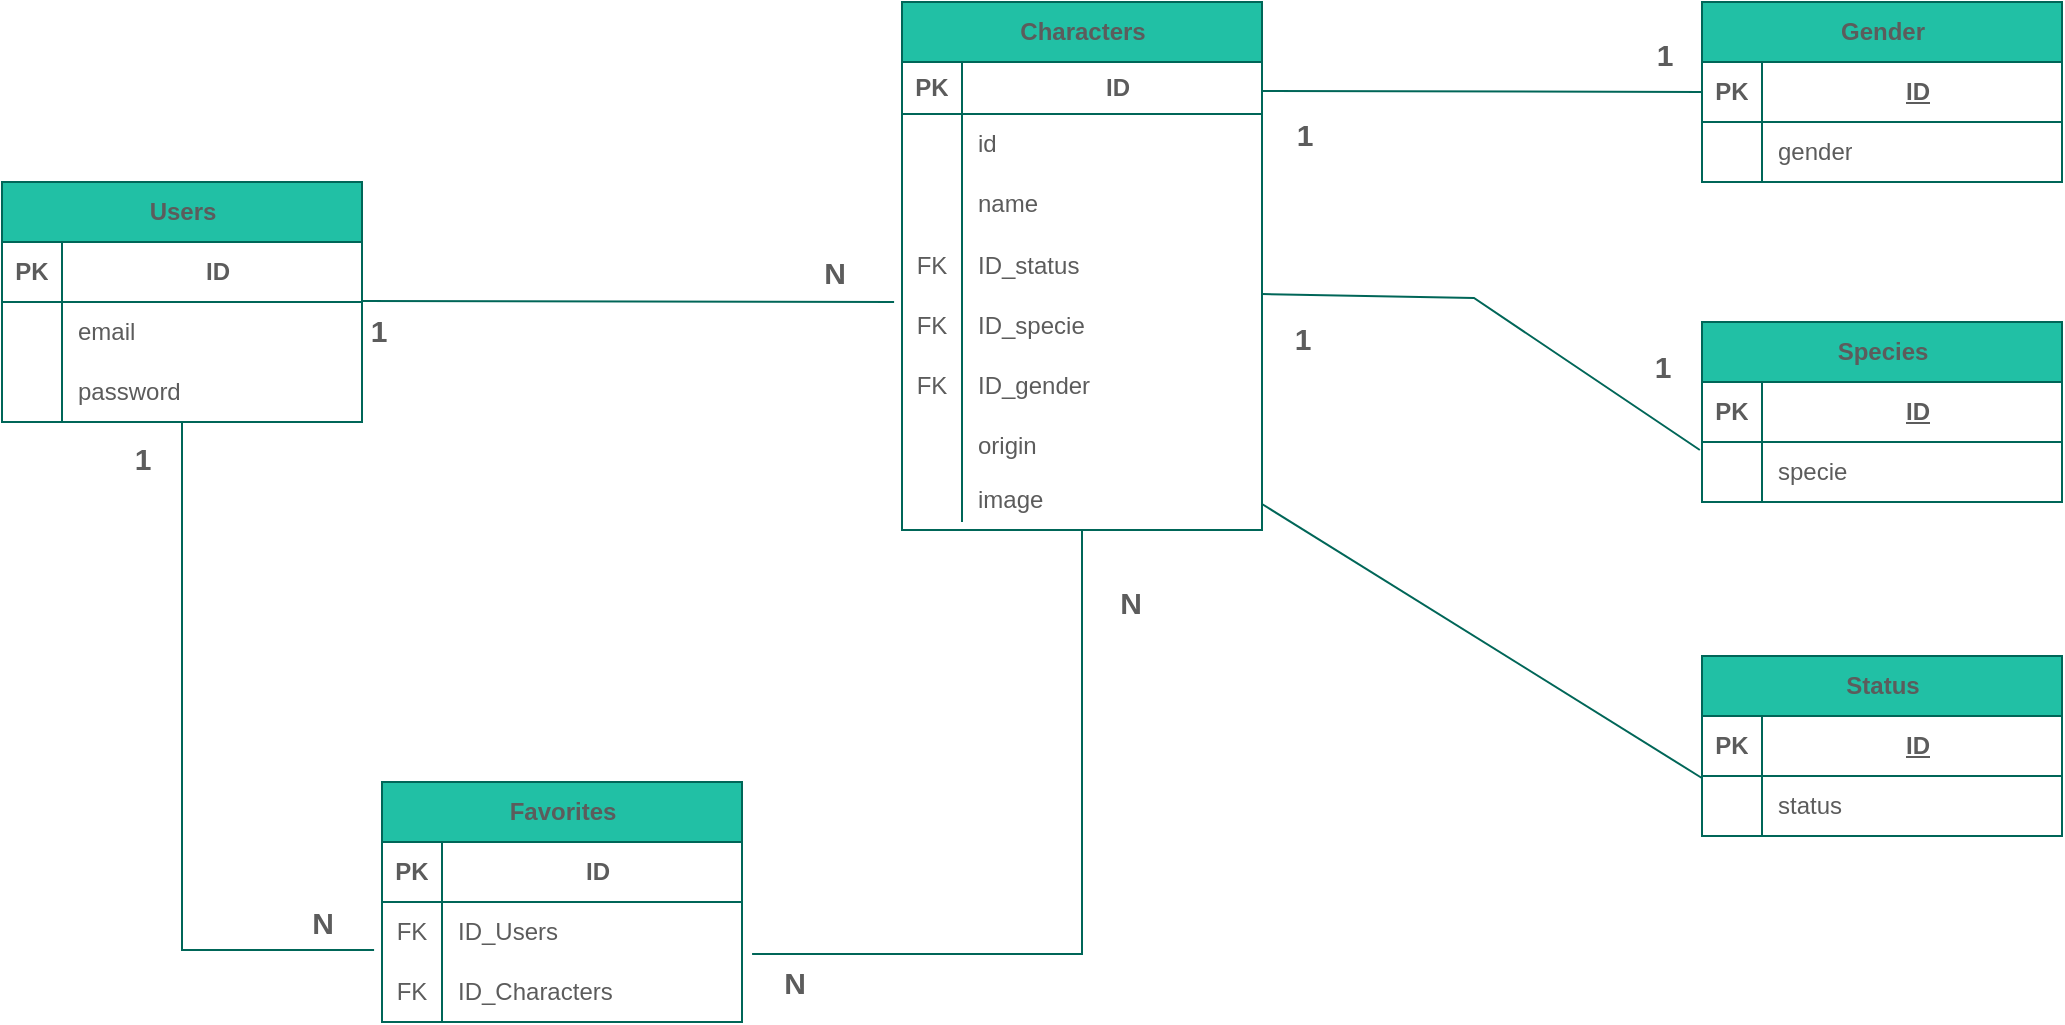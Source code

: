 <mxfile version="21.7.5" type="github">
  <diagram name="Página-1" id="6uPvpg0OalmCqpp9obf3">
    <mxGraphModel dx="1443" dy="750" grid="1" gridSize="10" guides="1" tooltips="1" connect="1" arrows="1" fold="1" page="1" pageScale="1" pageWidth="1169" pageHeight="827" background="#ffffff" math="0" shadow="0">
      <root>
        <mxCell id="0" />
        <mxCell id="1" parent="0" />
        <mxCell id="AJoo1v9-e0v7k2Sk35Ve-1" value="Users" style="shape=table;startSize=30;container=1;collapsible=1;childLayout=tableLayout;fixedRows=1;rowLines=0;fontStyle=1;align=center;resizeLast=1;html=1;labelBackgroundColor=none;fillColor=#21C0A5;strokeColor=#006658;fontColor=#5C5C5C;" vertex="1" parent="1">
          <mxGeometry x="40" y="132" width="180" height="120" as="geometry" />
        </mxCell>
        <mxCell id="AJoo1v9-e0v7k2Sk35Ve-2" value="" style="shape=tableRow;horizontal=0;startSize=0;swimlaneHead=0;swimlaneBody=0;fillColor=none;collapsible=0;dropTarget=0;points=[[0,0.5],[1,0.5]];portConstraint=eastwest;top=0;left=0;right=0;bottom=1;labelBackgroundColor=none;strokeColor=#006658;fontColor=#5C5C5C;" vertex="1" parent="AJoo1v9-e0v7k2Sk35Ve-1">
          <mxGeometry y="30" width="180" height="30" as="geometry" />
        </mxCell>
        <mxCell id="AJoo1v9-e0v7k2Sk35Ve-3" value="PK" style="shape=partialRectangle;connectable=0;fillColor=none;top=0;left=0;bottom=0;right=0;fontStyle=1;overflow=hidden;whiteSpace=wrap;html=1;labelBackgroundColor=none;strokeColor=#006658;fontColor=#5C5C5C;" vertex="1" parent="AJoo1v9-e0v7k2Sk35Ve-2">
          <mxGeometry width="30" height="30" as="geometry">
            <mxRectangle width="30" height="30" as="alternateBounds" />
          </mxGeometry>
        </mxCell>
        <mxCell id="AJoo1v9-e0v7k2Sk35Ve-4" value="ID" style="shape=partialRectangle;connectable=0;fillColor=none;top=0;left=0;bottom=0;right=0;align=center;spacingLeft=6;fontStyle=1;overflow=hidden;whiteSpace=wrap;html=1;labelBackgroundColor=none;strokeColor=#006658;fontColor=#5C5C5C;" vertex="1" parent="AJoo1v9-e0v7k2Sk35Ve-2">
          <mxGeometry x="30" width="150" height="30" as="geometry">
            <mxRectangle width="150" height="30" as="alternateBounds" />
          </mxGeometry>
        </mxCell>
        <mxCell id="AJoo1v9-e0v7k2Sk35Ve-5" value="" style="shape=tableRow;horizontal=0;startSize=0;swimlaneHead=0;swimlaneBody=0;fillColor=none;collapsible=0;dropTarget=0;points=[[0,0.5],[1,0.5]];portConstraint=eastwest;top=0;left=0;right=0;bottom=0;labelBackgroundColor=none;strokeColor=#006658;fontColor=#5C5C5C;" vertex="1" parent="AJoo1v9-e0v7k2Sk35Ve-1">
          <mxGeometry y="60" width="180" height="30" as="geometry" />
        </mxCell>
        <mxCell id="AJoo1v9-e0v7k2Sk35Ve-6" value="" style="shape=partialRectangle;connectable=0;fillColor=none;top=0;left=0;bottom=0;right=0;editable=1;overflow=hidden;whiteSpace=wrap;html=1;labelBackgroundColor=none;strokeColor=#006658;fontColor=#5C5C5C;" vertex="1" parent="AJoo1v9-e0v7k2Sk35Ve-5">
          <mxGeometry width="30" height="30" as="geometry">
            <mxRectangle width="30" height="30" as="alternateBounds" />
          </mxGeometry>
        </mxCell>
        <mxCell id="AJoo1v9-e0v7k2Sk35Ve-7" value="email" style="shape=partialRectangle;connectable=0;fillColor=none;top=0;left=0;bottom=0;right=0;align=left;spacingLeft=6;overflow=hidden;whiteSpace=wrap;html=1;labelBackgroundColor=none;strokeColor=#006658;fontColor=#5C5C5C;" vertex="1" parent="AJoo1v9-e0v7k2Sk35Ve-5">
          <mxGeometry x="30" width="150" height="30" as="geometry">
            <mxRectangle width="150" height="30" as="alternateBounds" />
          </mxGeometry>
        </mxCell>
        <mxCell id="AJoo1v9-e0v7k2Sk35Ve-8" value="" style="shape=tableRow;horizontal=0;startSize=0;swimlaneHead=0;swimlaneBody=0;fillColor=none;collapsible=0;dropTarget=0;points=[[0,0.5],[1,0.5]];portConstraint=eastwest;top=0;left=0;right=0;bottom=0;labelBackgroundColor=none;strokeColor=#006658;fontColor=#5C5C5C;" vertex="1" parent="AJoo1v9-e0v7k2Sk35Ve-1">
          <mxGeometry y="90" width="180" height="30" as="geometry" />
        </mxCell>
        <mxCell id="AJoo1v9-e0v7k2Sk35Ve-9" value="" style="shape=partialRectangle;connectable=0;fillColor=none;top=0;left=0;bottom=0;right=0;editable=1;overflow=hidden;whiteSpace=wrap;html=1;labelBackgroundColor=none;strokeColor=#006658;fontColor=#5C5C5C;" vertex="1" parent="AJoo1v9-e0v7k2Sk35Ve-8">
          <mxGeometry width="30" height="30" as="geometry">
            <mxRectangle width="30" height="30" as="alternateBounds" />
          </mxGeometry>
        </mxCell>
        <mxCell id="AJoo1v9-e0v7k2Sk35Ve-10" value="password" style="shape=partialRectangle;connectable=0;fillColor=none;top=0;left=0;bottom=0;right=0;align=left;spacingLeft=6;overflow=hidden;whiteSpace=wrap;html=1;labelBackgroundColor=none;strokeColor=#006658;fontColor=#5C5C5C;" vertex="1" parent="AJoo1v9-e0v7k2Sk35Ve-8">
          <mxGeometry x="30" width="150" height="30" as="geometry">
            <mxRectangle width="150" height="30" as="alternateBounds" />
          </mxGeometry>
        </mxCell>
        <mxCell id="AJoo1v9-e0v7k2Sk35Ve-14" value="Characters" style="shape=table;startSize=30;container=1;collapsible=1;childLayout=tableLayout;fixedRows=1;rowLines=0;fontStyle=1;align=center;resizeLast=1;html=1;labelBackgroundColor=none;fillColor=#21C0A5;strokeColor=#006658;fontColor=#5C5C5C;" vertex="1" parent="1">
          <mxGeometry x="490" y="42" width="180" height="264" as="geometry">
            <mxRectangle x="680" y="170" width="100" height="30" as="alternateBounds" />
          </mxGeometry>
        </mxCell>
        <mxCell id="AJoo1v9-e0v7k2Sk35Ve-15" value="" style="shape=tableRow;horizontal=0;startSize=0;swimlaneHead=0;swimlaneBody=0;fillColor=none;collapsible=0;dropTarget=0;points=[[0,0.5],[1,0.5]];portConstraint=eastwest;top=0;left=0;right=0;bottom=1;labelBackgroundColor=none;strokeColor=#006658;fontColor=#5C5C5C;" vertex="1" parent="AJoo1v9-e0v7k2Sk35Ve-14">
          <mxGeometry y="30" width="180" height="26" as="geometry" />
        </mxCell>
        <mxCell id="AJoo1v9-e0v7k2Sk35Ve-16" value="PK" style="shape=partialRectangle;connectable=0;fillColor=none;top=0;left=0;bottom=0;right=0;fontStyle=1;overflow=hidden;whiteSpace=wrap;html=1;labelBackgroundColor=none;strokeColor=#006658;fontColor=#5C5C5C;" vertex="1" parent="AJoo1v9-e0v7k2Sk35Ve-15">
          <mxGeometry width="30" height="26" as="geometry">
            <mxRectangle width="30" height="26" as="alternateBounds" />
          </mxGeometry>
        </mxCell>
        <mxCell id="AJoo1v9-e0v7k2Sk35Ve-17" value="ID" style="shape=partialRectangle;connectable=0;fillColor=none;top=0;left=0;bottom=0;right=0;align=center;spacingLeft=6;fontStyle=1;overflow=hidden;whiteSpace=wrap;html=1;labelBackgroundColor=none;strokeColor=#006658;fontColor=#5C5C5C;" vertex="1" parent="AJoo1v9-e0v7k2Sk35Ve-15">
          <mxGeometry x="30" width="150" height="26" as="geometry">
            <mxRectangle width="150" height="26" as="alternateBounds" />
          </mxGeometry>
        </mxCell>
        <mxCell id="AJoo1v9-e0v7k2Sk35Ve-18" value="" style="shape=tableRow;horizontal=0;startSize=0;swimlaneHead=0;swimlaneBody=0;fillColor=none;collapsible=0;dropTarget=0;points=[[0,0.5],[1,0.5]];portConstraint=eastwest;top=0;left=0;right=0;bottom=0;labelBackgroundColor=none;strokeColor=#006658;fontColor=#5C5C5C;" vertex="1" parent="AJoo1v9-e0v7k2Sk35Ve-14">
          <mxGeometry y="56" width="180" height="30" as="geometry" />
        </mxCell>
        <mxCell id="AJoo1v9-e0v7k2Sk35Ve-19" value="" style="shape=partialRectangle;connectable=0;fillColor=none;top=0;left=0;bottom=0;right=0;editable=1;overflow=hidden;whiteSpace=wrap;html=1;labelBackgroundColor=none;strokeColor=#006658;fontColor=#5C5C5C;" vertex="1" parent="AJoo1v9-e0v7k2Sk35Ve-18">
          <mxGeometry width="30" height="30" as="geometry">
            <mxRectangle width="30" height="30" as="alternateBounds" />
          </mxGeometry>
        </mxCell>
        <mxCell id="AJoo1v9-e0v7k2Sk35Ve-20" value="id" style="shape=partialRectangle;connectable=0;fillColor=none;top=0;left=0;bottom=0;right=0;align=left;spacingLeft=6;overflow=hidden;whiteSpace=wrap;html=1;labelBackgroundColor=none;strokeColor=#006658;fontColor=#5C5C5C;" vertex="1" parent="AJoo1v9-e0v7k2Sk35Ve-18">
          <mxGeometry x="30" width="150" height="30" as="geometry">
            <mxRectangle width="150" height="30" as="alternateBounds" />
          </mxGeometry>
        </mxCell>
        <mxCell id="AJoo1v9-e0v7k2Sk35Ve-21" value="" style="shape=tableRow;horizontal=0;startSize=0;swimlaneHead=0;swimlaneBody=0;fillColor=none;collapsible=0;dropTarget=0;points=[[0,0.5],[1,0.5]];portConstraint=eastwest;top=0;left=0;right=0;bottom=0;labelBackgroundColor=none;strokeColor=#006658;fontColor=#5C5C5C;" vertex="1" parent="AJoo1v9-e0v7k2Sk35Ve-14">
          <mxGeometry y="86" width="180" height="30" as="geometry" />
        </mxCell>
        <mxCell id="AJoo1v9-e0v7k2Sk35Ve-22" value="" style="shape=partialRectangle;connectable=0;fillColor=none;top=0;left=0;bottom=0;right=0;editable=1;overflow=hidden;whiteSpace=wrap;html=1;labelBackgroundColor=none;strokeColor=#006658;fontColor=#5C5C5C;" vertex="1" parent="AJoo1v9-e0v7k2Sk35Ve-21">
          <mxGeometry width="30" height="30" as="geometry">
            <mxRectangle width="30" height="30" as="alternateBounds" />
          </mxGeometry>
        </mxCell>
        <mxCell id="AJoo1v9-e0v7k2Sk35Ve-23" value="name" style="shape=partialRectangle;connectable=0;fillColor=none;top=0;left=0;bottom=0;right=0;align=left;spacingLeft=6;overflow=hidden;whiteSpace=wrap;html=1;labelBackgroundColor=none;strokeColor=#006658;fontColor=#5C5C5C;" vertex="1" parent="AJoo1v9-e0v7k2Sk35Ve-21">
          <mxGeometry x="30" width="150" height="30" as="geometry">
            <mxRectangle width="150" height="30" as="alternateBounds" />
          </mxGeometry>
        </mxCell>
        <mxCell id="AJoo1v9-e0v7k2Sk35Ve-52" value="" style="shape=tableRow;horizontal=0;startSize=0;swimlaneHead=0;swimlaneBody=0;fillColor=none;collapsible=0;dropTarget=0;points=[[0,0.5],[1,0.5]];portConstraint=eastwest;top=0;left=0;right=0;bottom=0;labelBackgroundColor=none;strokeColor=#006658;fontColor=#5C5C5C;" vertex="1" parent="AJoo1v9-e0v7k2Sk35Ve-14">
          <mxGeometry y="116" width="180" height="30" as="geometry" />
        </mxCell>
        <mxCell id="AJoo1v9-e0v7k2Sk35Ve-53" value="FK" style="shape=partialRectangle;connectable=0;fillColor=none;top=0;left=0;bottom=0;right=0;editable=1;overflow=hidden;labelBackgroundColor=none;strokeColor=#006658;fontColor=#5C5C5C;" vertex="1" parent="AJoo1v9-e0v7k2Sk35Ve-52">
          <mxGeometry width="30" height="30" as="geometry">
            <mxRectangle width="30" height="30" as="alternateBounds" />
          </mxGeometry>
        </mxCell>
        <mxCell id="AJoo1v9-e0v7k2Sk35Ve-54" value="ID_status" style="shape=partialRectangle;connectable=0;fillColor=none;top=0;left=0;bottom=0;right=0;align=left;spacingLeft=6;overflow=hidden;labelBackgroundColor=none;strokeColor=#006658;fontColor=#5C5C5C;" vertex="1" parent="AJoo1v9-e0v7k2Sk35Ve-52">
          <mxGeometry x="30" width="150" height="30" as="geometry">
            <mxRectangle width="150" height="30" as="alternateBounds" />
          </mxGeometry>
        </mxCell>
        <mxCell id="AJoo1v9-e0v7k2Sk35Ve-57" value="" style="shape=tableRow;horizontal=0;startSize=0;swimlaneHead=0;swimlaneBody=0;fillColor=none;collapsible=0;dropTarget=0;points=[[0,0.5],[1,0.5]];portConstraint=eastwest;top=0;left=0;right=0;bottom=0;labelBackgroundColor=none;strokeColor=#006658;fontColor=#5C5C5C;" vertex="1" parent="AJoo1v9-e0v7k2Sk35Ve-14">
          <mxGeometry y="146" width="180" height="30" as="geometry" />
        </mxCell>
        <mxCell id="AJoo1v9-e0v7k2Sk35Ve-58" value="FK" style="shape=partialRectangle;connectable=0;fillColor=none;top=0;left=0;bottom=0;right=0;editable=1;overflow=hidden;labelBackgroundColor=none;strokeColor=#006658;fontColor=#5C5C5C;" vertex="1" parent="AJoo1v9-e0v7k2Sk35Ve-57">
          <mxGeometry width="30" height="30" as="geometry">
            <mxRectangle width="30" height="30" as="alternateBounds" />
          </mxGeometry>
        </mxCell>
        <mxCell id="AJoo1v9-e0v7k2Sk35Ve-59" value="ID_specie" style="shape=partialRectangle;connectable=0;fillColor=none;top=0;left=0;bottom=0;right=0;align=left;spacingLeft=6;overflow=hidden;labelBackgroundColor=none;strokeColor=#006658;fontColor=#5C5C5C;" vertex="1" parent="AJoo1v9-e0v7k2Sk35Ve-57">
          <mxGeometry x="30" width="150" height="30" as="geometry">
            <mxRectangle width="150" height="30" as="alternateBounds" />
          </mxGeometry>
        </mxCell>
        <mxCell id="AJoo1v9-e0v7k2Sk35Ve-69" value="" style="shape=tableRow;horizontal=0;startSize=0;swimlaneHead=0;swimlaneBody=0;fillColor=none;collapsible=0;dropTarget=0;points=[[0,0.5],[1,0.5]];portConstraint=eastwest;top=0;left=0;right=0;bottom=0;labelBackgroundColor=none;strokeColor=#006658;fontColor=#5C5C5C;" vertex="1" parent="AJoo1v9-e0v7k2Sk35Ve-14">
          <mxGeometry y="176" width="180" height="30" as="geometry" />
        </mxCell>
        <mxCell id="AJoo1v9-e0v7k2Sk35Ve-70" value="FK" style="shape=partialRectangle;connectable=0;fillColor=none;top=0;left=0;bottom=0;right=0;editable=1;overflow=hidden;labelBackgroundColor=none;strokeColor=#006658;fontColor=#5C5C5C;" vertex="1" parent="AJoo1v9-e0v7k2Sk35Ve-69">
          <mxGeometry width="30" height="30" as="geometry">
            <mxRectangle width="30" height="30" as="alternateBounds" />
          </mxGeometry>
        </mxCell>
        <mxCell id="AJoo1v9-e0v7k2Sk35Ve-71" value="ID_gender" style="shape=partialRectangle;connectable=0;fillColor=none;top=0;left=0;bottom=0;right=0;align=left;spacingLeft=6;overflow=hidden;labelBackgroundColor=none;strokeColor=#006658;fontColor=#5C5C5C;" vertex="1" parent="AJoo1v9-e0v7k2Sk35Ve-69">
          <mxGeometry x="30" width="150" height="30" as="geometry">
            <mxRectangle width="150" height="30" as="alternateBounds" />
          </mxGeometry>
        </mxCell>
        <mxCell id="AJoo1v9-e0v7k2Sk35Ve-93" value="" style="shape=tableRow;horizontal=0;startSize=0;swimlaneHead=0;swimlaneBody=0;fillColor=none;collapsible=0;dropTarget=0;points=[[0,0.5],[1,0.5]];portConstraint=eastwest;top=0;left=0;right=0;bottom=0;labelBackgroundColor=none;strokeColor=#006658;fontColor=#5C5C5C;" vertex="1" parent="AJoo1v9-e0v7k2Sk35Ve-14">
          <mxGeometry y="206" width="180" height="30" as="geometry" />
        </mxCell>
        <mxCell id="AJoo1v9-e0v7k2Sk35Ve-94" value="" style="shape=partialRectangle;connectable=0;fillColor=none;top=0;left=0;bottom=0;right=0;editable=1;overflow=hidden;labelBackgroundColor=none;strokeColor=#006658;fontColor=#5C5C5C;" vertex="1" parent="AJoo1v9-e0v7k2Sk35Ve-93">
          <mxGeometry width="30" height="30" as="geometry">
            <mxRectangle width="30" height="30" as="alternateBounds" />
          </mxGeometry>
        </mxCell>
        <mxCell id="AJoo1v9-e0v7k2Sk35Ve-95" value="origin" style="shape=partialRectangle;connectable=0;fillColor=none;top=0;left=0;bottom=0;right=0;align=left;spacingLeft=6;overflow=hidden;labelBackgroundColor=none;strokeColor=#006658;fontColor=#5C5C5C;" vertex="1" parent="AJoo1v9-e0v7k2Sk35Ve-93">
          <mxGeometry x="30" width="150" height="30" as="geometry">
            <mxRectangle width="150" height="30" as="alternateBounds" />
          </mxGeometry>
        </mxCell>
        <mxCell id="AJoo1v9-e0v7k2Sk35Ve-97" value="" style="shape=tableRow;horizontal=0;startSize=0;swimlaneHead=0;swimlaneBody=0;fillColor=none;collapsible=0;dropTarget=0;points=[[0,0.5],[1,0.5]];portConstraint=eastwest;top=0;left=0;right=0;bottom=0;labelBackgroundColor=none;strokeColor=#006658;fontColor=#5C5C5C;" vertex="1" parent="AJoo1v9-e0v7k2Sk35Ve-14">
          <mxGeometry y="236" width="180" height="24" as="geometry" />
        </mxCell>
        <mxCell id="AJoo1v9-e0v7k2Sk35Ve-98" value="" style="shape=partialRectangle;connectable=0;fillColor=none;top=0;left=0;bottom=0;right=0;editable=1;overflow=hidden;labelBackgroundColor=none;strokeColor=#006658;fontColor=#5C5C5C;" vertex="1" parent="AJoo1v9-e0v7k2Sk35Ve-97">
          <mxGeometry width="30" height="24" as="geometry">
            <mxRectangle width="30" height="24" as="alternateBounds" />
          </mxGeometry>
        </mxCell>
        <mxCell id="AJoo1v9-e0v7k2Sk35Ve-99" value="image" style="shape=partialRectangle;connectable=0;fillColor=none;top=0;left=0;bottom=0;right=0;align=left;spacingLeft=6;overflow=hidden;labelBackgroundColor=none;strokeColor=#006658;fontColor=#5C5C5C;" vertex="1" parent="AJoo1v9-e0v7k2Sk35Ve-97">
          <mxGeometry x="30" width="150" height="24" as="geometry">
            <mxRectangle width="150" height="24" as="alternateBounds" />
          </mxGeometry>
        </mxCell>
        <mxCell id="AJoo1v9-e0v7k2Sk35Ve-31" value="" style="shape=tableRow;horizontal=0;startSize=0;swimlaneHead=0;swimlaneBody=0;fillColor=none;collapsible=0;dropTarget=0;points=[[0,0.5],[1,0.5]];portConstraint=eastwest;top=0;left=0;right=0;bottom=0;labelBackgroundColor=none;strokeColor=#006658;fontColor=#5C5C5C;" vertex="1" parent="1">
          <mxGeometry x="520" y="262" width="200" height="30" as="geometry" />
        </mxCell>
        <mxCell id="AJoo1v9-e0v7k2Sk35Ve-34" value="" style="shape=tableRow;horizontal=0;startSize=0;swimlaneHead=0;swimlaneBody=0;fillColor=none;collapsible=0;dropTarget=0;points=[[0,0.5],[1,0.5]];portConstraint=eastwest;top=0;left=0;right=0;bottom=0;labelBackgroundColor=none;strokeColor=#006658;fontColor=#5C5C5C;" vertex="1" parent="1">
          <mxGeometry x="500" y="302" width="200" height="30" as="geometry" />
        </mxCell>
        <mxCell id="AJoo1v9-e0v7k2Sk35Ve-35" value="" style="shape=partialRectangle;connectable=0;fillColor=none;top=0;left=0;bottom=0;right=0;editable=1;overflow=hidden;labelBackgroundColor=none;strokeColor=#006658;fontColor=#5C5C5C;" vertex="1" parent="AJoo1v9-e0v7k2Sk35Ve-34">
          <mxGeometry width="30" height="30" as="geometry">
            <mxRectangle width="30" height="30" as="alternateBounds" />
          </mxGeometry>
        </mxCell>
        <mxCell id="AJoo1v9-e0v7k2Sk35Ve-100" value="Favorites" style="shape=table;startSize=30;container=1;collapsible=1;childLayout=tableLayout;fixedRows=1;rowLines=0;fontStyle=1;align=center;resizeLast=1;html=1;labelBackgroundColor=none;fillColor=#21C0A5;strokeColor=#006658;fontColor=#5C5C5C;" vertex="1" parent="1">
          <mxGeometry x="230" y="432" width="180" height="120" as="geometry" />
        </mxCell>
        <mxCell id="AJoo1v9-e0v7k2Sk35Ve-101" value="" style="shape=tableRow;horizontal=0;startSize=0;swimlaneHead=0;swimlaneBody=0;fillColor=none;collapsible=0;dropTarget=0;points=[[0,0.5],[1,0.5]];portConstraint=eastwest;top=0;left=0;right=0;bottom=1;labelBackgroundColor=none;strokeColor=#006658;fontColor=#5C5C5C;" vertex="1" parent="AJoo1v9-e0v7k2Sk35Ve-100">
          <mxGeometry y="30" width="180" height="30" as="geometry" />
        </mxCell>
        <mxCell id="AJoo1v9-e0v7k2Sk35Ve-102" value="PK" style="shape=partialRectangle;connectable=0;fillColor=none;top=0;left=0;bottom=0;right=0;fontStyle=1;overflow=hidden;whiteSpace=wrap;html=1;labelBackgroundColor=none;strokeColor=#006658;fontColor=#5C5C5C;" vertex="1" parent="AJoo1v9-e0v7k2Sk35Ve-101">
          <mxGeometry width="30" height="30" as="geometry">
            <mxRectangle width="30" height="30" as="alternateBounds" />
          </mxGeometry>
        </mxCell>
        <mxCell id="AJoo1v9-e0v7k2Sk35Ve-103" value="ID" style="shape=partialRectangle;connectable=0;fillColor=none;top=0;left=0;bottom=0;right=0;align=center;spacingLeft=6;fontStyle=1;overflow=hidden;whiteSpace=wrap;html=1;labelBackgroundColor=none;strokeColor=#006658;fontColor=#5C5C5C;" vertex="1" parent="AJoo1v9-e0v7k2Sk35Ve-101">
          <mxGeometry x="30" width="150" height="30" as="geometry">
            <mxRectangle width="150" height="30" as="alternateBounds" />
          </mxGeometry>
        </mxCell>
        <mxCell id="AJoo1v9-e0v7k2Sk35Ve-104" value="" style="shape=tableRow;horizontal=0;startSize=0;swimlaneHead=0;swimlaneBody=0;fillColor=none;collapsible=0;dropTarget=0;points=[[0,0.5],[1,0.5]];portConstraint=eastwest;top=0;left=0;right=0;bottom=0;labelBackgroundColor=none;strokeColor=#006658;fontColor=#5C5C5C;" vertex="1" parent="AJoo1v9-e0v7k2Sk35Ve-100">
          <mxGeometry y="60" width="180" height="30" as="geometry" />
        </mxCell>
        <mxCell id="AJoo1v9-e0v7k2Sk35Ve-105" value="FK" style="shape=partialRectangle;connectable=0;fillColor=none;top=0;left=0;bottom=0;right=0;editable=1;overflow=hidden;whiteSpace=wrap;html=1;labelBackgroundColor=none;strokeColor=#006658;fontColor=#5C5C5C;" vertex="1" parent="AJoo1v9-e0v7k2Sk35Ve-104">
          <mxGeometry width="30" height="30" as="geometry">
            <mxRectangle width="30" height="30" as="alternateBounds" />
          </mxGeometry>
        </mxCell>
        <mxCell id="AJoo1v9-e0v7k2Sk35Ve-106" value="ID_Users" style="shape=partialRectangle;connectable=0;fillColor=none;top=0;left=0;bottom=0;right=0;align=left;spacingLeft=6;overflow=hidden;whiteSpace=wrap;html=1;labelBackgroundColor=none;strokeColor=#006658;fontColor=#5C5C5C;" vertex="1" parent="AJoo1v9-e0v7k2Sk35Ve-104">
          <mxGeometry x="30" width="150" height="30" as="geometry">
            <mxRectangle width="150" height="30" as="alternateBounds" />
          </mxGeometry>
        </mxCell>
        <mxCell id="AJoo1v9-e0v7k2Sk35Ve-107" value="" style="shape=tableRow;horizontal=0;startSize=0;swimlaneHead=0;swimlaneBody=0;fillColor=none;collapsible=0;dropTarget=0;points=[[0,0.5],[1,0.5]];portConstraint=eastwest;top=0;left=0;right=0;bottom=0;labelBackgroundColor=none;strokeColor=#006658;fontColor=#5C5C5C;" vertex="1" parent="AJoo1v9-e0v7k2Sk35Ve-100">
          <mxGeometry y="90" width="180" height="30" as="geometry" />
        </mxCell>
        <mxCell id="AJoo1v9-e0v7k2Sk35Ve-108" value="FK" style="shape=partialRectangle;connectable=0;fillColor=none;top=0;left=0;bottom=0;right=0;editable=1;overflow=hidden;whiteSpace=wrap;html=1;labelBackgroundColor=none;strokeColor=#006658;fontColor=#5C5C5C;" vertex="1" parent="AJoo1v9-e0v7k2Sk35Ve-107">
          <mxGeometry width="30" height="30" as="geometry">
            <mxRectangle width="30" height="30" as="alternateBounds" />
          </mxGeometry>
        </mxCell>
        <mxCell id="AJoo1v9-e0v7k2Sk35Ve-109" value="ID_Characters" style="shape=partialRectangle;connectable=0;fillColor=none;top=0;left=0;bottom=0;right=0;align=left;spacingLeft=6;overflow=hidden;whiteSpace=wrap;html=1;labelBackgroundColor=none;strokeColor=#006658;fontColor=#5C5C5C;" vertex="1" parent="AJoo1v9-e0v7k2Sk35Ve-107">
          <mxGeometry x="30" width="150" height="30" as="geometry">
            <mxRectangle width="150" height="30" as="alternateBounds" />
          </mxGeometry>
        </mxCell>
        <mxCell id="AJoo1v9-e0v7k2Sk35Ve-127" value="" style="endArrow=none;html=1;rounded=0;exitX=-0.022;exitY=0.8;exitDx=0;exitDy=0;exitPerimeter=0;entryX=0.5;entryY=1;entryDx=0;entryDy=0;entryPerimeter=0;labelBackgroundColor=none;strokeColor=#006658;fontColor=default;" edge="1" parent="1" source="AJoo1v9-e0v7k2Sk35Ve-104" target="AJoo1v9-e0v7k2Sk35Ve-8">
          <mxGeometry width="50" height="50" relative="1" as="geometry">
            <mxPoint x="70" y="392" as="sourcePoint" />
            <mxPoint x="130" y="262" as="targetPoint" />
            <Array as="points">
              <mxPoint x="130" y="516" />
            </Array>
          </mxGeometry>
        </mxCell>
        <mxCell id="AJoo1v9-e0v7k2Sk35Ve-128" value="1" style="edgeLabel;html=1;align=center;verticalAlign=middle;resizable=0;points=[];fontStyle=1;labelBackgroundColor=none;fontColor=#5C5C5C;fontSize=15;" vertex="1" connectable="0" parent="AJoo1v9-e0v7k2Sk35Ve-127">
          <mxGeometry x="0.828" relative="1" as="geometry">
            <mxPoint x="-20" y="-13" as="offset" />
          </mxGeometry>
        </mxCell>
        <mxCell id="AJoo1v9-e0v7k2Sk35Ve-129" value="N" style="edgeLabel;html=1;align=center;verticalAlign=middle;resizable=0;points=[];labelBackgroundColor=none;fontColor=#5C5C5C;fontSize=15;fontStyle=1" vertex="1" connectable="0" parent="AJoo1v9-e0v7k2Sk35Ve-127">
          <mxGeometry x="-0.867" y="2" relative="1" as="geometry">
            <mxPoint x="-2" y="-16" as="offset" />
          </mxGeometry>
        </mxCell>
        <mxCell id="AJoo1v9-e0v7k2Sk35Ve-130" value="" style="endArrow=none;html=1;rounded=0;strokeColor=#006658;fontColor=#5C5C5C;fillColor=#21C0A5;exitX=1.028;exitY=0.867;exitDx=0;exitDy=0;exitPerimeter=0;entryX=0.5;entryY=1;entryDx=0;entryDy=0;" edge="1" parent="1" source="AJoo1v9-e0v7k2Sk35Ve-104" target="AJoo1v9-e0v7k2Sk35Ve-14">
          <mxGeometry width="50" height="50" relative="1" as="geometry">
            <mxPoint x="490" y="492" as="sourcePoint" />
            <mxPoint x="540" y="442" as="targetPoint" />
            <Array as="points">
              <mxPoint x="580" y="518" />
            </Array>
          </mxGeometry>
        </mxCell>
        <mxCell id="AJoo1v9-e0v7k2Sk35Ve-131" value="N" style="edgeLabel;html=1;align=center;verticalAlign=middle;resizable=0;points=[];fontSize=15;labelBackgroundColor=none;fontColor=#5C5C5C;fontStyle=1" vertex="1" connectable="0" parent="1">
          <mxGeometry x="475.0" y="122.001" as="geometry">
            <mxPoint x="129" y="220" as="offset" />
          </mxGeometry>
        </mxCell>
        <mxCell id="AJoo1v9-e0v7k2Sk35Ve-132" value="N" style="edgeLabel;html=1;align=center;verticalAlign=middle;resizable=0;points=[];labelBackgroundColor=none;fontColor=#5C5C5C;fontSize=15;fontStyle=1" vertex="1" connectable="0" parent="1">
          <mxGeometry x="200.0" y="512" as="geometry">
            <mxPoint x="236" y="20" as="offset" />
          </mxGeometry>
        </mxCell>
        <mxCell id="AJoo1v9-e0v7k2Sk35Ve-134" value="Gender" style="shape=table;startSize=30;container=1;collapsible=1;childLayout=tableLayout;fixedRows=1;rowLines=0;fontStyle=1;align=center;resizeLast=1;html=1;strokeColor=#006658;fontColor=#5C5C5C;fillColor=#21C0A5;" vertex="1" parent="1">
          <mxGeometry x="890" y="42" width="180" height="90" as="geometry" />
        </mxCell>
        <mxCell id="AJoo1v9-e0v7k2Sk35Ve-135" value="" style="shape=tableRow;horizontal=0;startSize=0;swimlaneHead=0;swimlaneBody=0;fillColor=none;collapsible=0;dropTarget=0;points=[[0,0.5],[1,0.5]];portConstraint=eastwest;top=0;left=0;right=0;bottom=1;strokeColor=#006658;fontColor=#5C5C5C;" vertex="1" parent="AJoo1v9-e0v7k2Sk35Ve-134">
          <mxGeometry y="30" width="180" height="30" as="geometry" />
        </mxCell>
        <mxCell id="AJoo1v9-e0v7k2Sk35Ve-136" value="PK" style="shape=partialRectangle;connectable=0;fillColor=none;top=0;left=0;bottom=0;right=0;fontStyle=1;overflow=hidden;whiteSpace=wrap;html=1;strokeColor=#006658;fontColor=#5C5C5C;" vertex="1" parent="AJoo1v9-e0v7k2Sk35Ve-135">
          <mxGeometry width="30" height="30" as="geometry">
            <mxRectangle width="30" height="30" as="alternateBounds" />
          </mxGeometry>
        </mxCell>
        <mxCell id="AJoo1v9-e0v7k2Sk35Ve-137" value="ID" style="shape=partialRectangle;connectable=0;fillColor=none;top=0;left=0;bottom=0;right=0;align=center;spacingLeft=6;fontStyle=5;overflow=hidden;whiteSpace=wrap;html=1;strokeColor=#006658;fontColor=#5C5C5C;" vertex="1" parent="AJoo1v9-e0v7k2Sk35Ve-135">
          <mxGeometry x="30" width="150" height="30" as="geometry">
            <mxRectangle width="150" height="30" as="alternateBounds" />
          </mxGeometry>
        </mxCell>
        <mxCell id="AJoo1v9-e0v7k2Sk35Ve-138" value="" style="shape=tableRow;horizontal=0;startSize=0;swimlaneHead=0;swimlaneBody=0;fillColor=none;collapsible=0;dropTarget=0;points=[[0,0.5],[1,0.5]];portConstraint=eastwest;top=0;left=0;right=0;bottom=0;strokeColor=#006658;fontColor=#5C5C5C;" vertex="1" parent="AJoo1v9-e0v7k2Sk35Ve-134">
          <mxGeometry y="60" width="180" height="30" as="geometry" />
        </mxCell>
        <mxCell id="AJoo1v9-e0v7k2Sk35Ve-139" value="" style="shape=partialRectangle;connectable=0;fillColor=none;top=0;left=0;bottom=0;right=0;editable=1;overflow=hidden;whiteSpace=wrap;html=1;strokeColor=#006658;fontColor=#5C5C5C;" vertex="1" parent="AJoo1v9-e0v7k2Sk35Ve-138">
          <mxGeometry width="30" height="30" as="geometry">
            <mxRectangle width="30" height="30" as="alternateBounds" />
          </mxGeometry>
        </mxCell>
        <mxCell id="AJoo1v9-e0v7k2Sk35Ve-140" value="gender" style="shape=partialRectangle;connectable=0;fillColor=none;top=0;left=0;bottom=0;right=0;align=left;spacingLeft=6;overflow=hidden;whiteSpace=wrap;html=1;strokeColor=#006658;fontColor=#5C5C5C;" vertex="1" parent="AJoo1v9-e0v7k2Sk35Ve-138">
          <mxGeometry x="30" width="150" height="30" as="geometry">
            <mxRectangle width="150" height="30" as="alternateBounds" />
          </mxGeometry>
        </mxCell>
        <mxCell id="AJoo1v9-e0v7k2Sk35Ve-152" value="Species" style="shape=table;startSize=30;container=1;collapsible=1;childLayout=tableLayout;fixedRows=1;rowLines=0;fontStyle=1;align=center;resizeLast=1;html=1;strokeColor=#006658;fontColor=#5C5C5C;fillColor=#21C0A5;" vertex="1" parent="1">
          <mxGeometry x="890" y="202" width="180" height="90" as="geometry" />
        </mxCell>
        <mxCell id="AJoo1v9-e0v7k2Sk35Ve-153" value="" style="shape=tableRow;horizontal=0;startSize=0;swimlaneHead=0;swimlaneBody=0;fillColor=none;collapsible=0;dropTarget=0;points=[[0,0.5],[1,0.5]];portConstraint=eastwest;top=0;left=0;right=0;bottom=1;strokeColor=#006658;fontColor=#5C5C5C;" vertex="1" parent="AJoo1v9-e0v7k2Sk35Ve-152">
          <mxGeometry y="30" width="180" height="30" as="geometry" />
        </mxCell>
        <mxCell id="AJoo1v9-e0v7k2Sk35Ve-154" value="PK" style="shape=partialRectangle;connectable=0;fillColor=none;top=0;left=0;bottom=0;right=0;fontStyle=1;overflow=hidden;whiteSpace=wrap;html=1;strokeColor=#006658;fontColor=#5C5C5C;" vertex="1" parent="AJoo1v9-e0v7k2Sk35Ve-153">
          <mxGeometry width="30" height="30" as="geometry">
            <mxRectangle width="30" height="30" as="alternateBounds" />
          </mxGeometry>
        </mxCell>
        <mxCell id="AJoo1v9-e0v7k2Sk35Ve-155" value="ID" style="shape=partialRectangle;connectable=0;fillColor=none;top=0;left=0;bottom=0;right=0;align=center;spacingLeft=6;fontStyle=5;overflow=hidden;whiteSpace=wrap;html=1;strokeColor=#006658;fontColor=#5C5C5C;" vertex="1" parent="AJoo1v9-e0v7k2Sk35Ve-153">
          <mxGeometry x="30" width="150" height="30" as="geometry">
            <mxRectangle width="150" height="30" as="alternateBounds" />
          </mxGeometry>
        </mxCell>
        <mxCell id="AJoo1v9-e0v7k2Sk35Ve-156" value="" style="shape=tableRow;horizontal=0;startSize=0;swimlaneHead=0;swimlaneBody=0;fillColor=none;collapsible=0;dropTarget=0;points=[[0,0.5],[1,0.5]];portConstraint=eastwest;top=0;left=0;right=0;bottom=0;strokeColor=#006658;fontColor=#5C5C5C;" vertex="1" parent="AJoo1v9-e0v7k2Sk35Ve-152">
          <mxGeometry y="60" width="180" height="30" as="geometry" />
        </mxCell>
        <mxCell id="AJoo1v9-e0v7k2Sk35Ve-157" value="" style="shape=partialRectangle;connectable=0;fillColor=none;top=0;left=0;bottom=0;right=0;editable=1;overflow=hidden;whiteSpace=wrap;html=1;strokeColor=#006658;fontColor=#5C5C5C;" vertex="1" parent="AJoo1v9-e0v7k2Sk35Ve-156">
          <mxGeometry width="30" height="30" as="geometry">
            <mxRectangle width="30" height="30" as="alternateBounds" />
          </mxGeometry>
        </mxCell>
        <mxCell id="AJoo1v9-e0v7k2Sk35Ve-158" value="specie" style="shape=partialRectangle;connectable=0;fillColor=none;top=0;left=0;bottom=0;right=0;align=left;spacingLeft=6;overflow=hidden;whiteSpace=wrap;html=1;strokeColor=#006658;fontColor=#5C5C5C;" vertex="1" parent="AJoo1v9-e0v7k2Sk35Ve-156">
          <mxGeometry x="30" width="150" height="30" as="geometry">
            <mxRectangle width="150" height="30" as="alternateBounds" />
          </mxGeometry>
        </mxCell>
        <mxCell id="AJoo1v9-e0v7k2Sk35Ve-159" value="Status" style="shape=table;startSize=30;container=1;collapsible=1;childLayout=tableLayout;fixedRows=1;rowLines=0;fontStyle=1;align=center;resizeLast=1;html=1;strokeColor=#006658;fontColor=#5C5C5C;fillColor=#21C0A5;" vertex="1" parent="1">
          <mxGeometry x="890" y="369" width="180" height="90" as="geometry" />
        </mxCell>
        <mxCell id="AJoo1v9-e0v7k2Sk35Ve-160" value="" style="shape=tableRow;horizontal=0;startSize=0;swimlaneHead=0;swimlaneBody=0;fillColor=none;collapsible=0;dropTarget=0;points=[[0,0.5],[1,0.5]];portConstraint=eastwest;top=0;left=0;right=0;bottom=1;strokeColor=#006658;fontColor=#5C5C5C;" vertex="1" parent="AJoo1v9-e0v7k2Sk35Ve-159">
          <mxGeometry y="30" width="180" height="30" as="geometry" />
        </mxCell>
        <mxCell id="AJoo1v9-e0v7k2Sk35Ve-161" value="PK" style="shape=partialRectangle;connectable=0;fillColor=none;top=0;left=0;bottom=0;right=0;fontStyle=1;overflow=hidden;whiteSpace=wrap;html=1;strokeColor=#006658;fontColor=#5C5C5C;" vertex="1" parent="AJoo1v9-e0v7k2Sk35Ve-160">
          <mxGeometry width="30" height="30" as="geometry">
            <mxRectangle width="30" height="30" as="alternateBounds" />
          </mxGeometry>
        </mxCell>
        <mxCell id="AJoo1v9-e0v7k2Sk35Ve-162" value="ID" style="shape=partialRectangle;connectable=0;fillColor=none;top=0;left=0;bottom=0;right=0;align=center;spacingLeft=6;fontStyle=5;overflow=hidden;whiteSpace=wrap;html=1;strokeColor=#006658;fontColor=#5C5C5C;" vertex="1" parent="AJoo1v9-e0v7k2Sk35Ve-160">
          <mxGeometry x="30" width="150" height="30" as="geometry">
            <mxRectangle width="150" height="30" as="alternateBounds" />
          </mxGeometry>
        </mxCell>
        <mxCell id="AJoo1v9-e0v7k2Sk35Ve-163" value="" style="shape=tableRow;horizontal=0;startSize=0;swimlaneHead=0;swimlaneBody=0;fillColor=none;collapsible=0;dropTarget=0;points=[[0,0.5],[1,0.5]];portConstraint=eastwest;top=0;left=0;right=0;bottom=0;strokeColor=#006658;fontColor=#5C5C5C;" vertex="1" parent="AJoo1v9-e0v7k2Sk35Ve-159">
          <mxGeometry y="60" width="180" height="30" as="geometry" />
        </mxCell>
        <mxCell id="AJoo1v9-e0v7k2Sk35Ve-164" value="" style="shape=partialRectangle;connectable=0;fillColor=none;top=0;left=0;bottom=0;right=0;editable=1;overflow=hidden;whiteSpace=wrap;html=1;strokeColor=#006658;fontColor=#5C5C5C;" vertex="1" parent="AJoo1v9-e0v7k2Sk35Ve-163">
          <mxGeometry width="30" height="30" as="geometry">
            <mxRectangle width="30" height="30" as="alternateBounds" />
          </mxGeometry>
        </mxCell>
        <mxCell id="AJoo1v9-e0v7k2Sk35Ve-165" value="status" style="shape=partialRectangle;connectable=0;fillColor=none;top=0;left=0;bottom=0;right=0;align=left;spacingLeft=6;overflow=hidden;whiteSpace=wrap;html=1;strokeColor=#006658;fontColor=#5C5C5C;" vertex="1" parent="AJoo1v9-e0v7k2Sk35Ve-163">
          <mxGeometry x="30" width="150" height="30" as="geometry">
            <mxRectangle width="150" height="30" as="alternateBounds" />
          </mxGeometry>
        </mxCell>
        <mxCell id="AJoo1v9-e0v7k2Sk35Ve-169" value="" style="endArrow=none;html=1;rounded=0;strokeColor=#006658;fontColor=#5C5C5C;fillColor=#21C0A5;entryX=0;entryY=0.5;entryDx=0;entryDy=0;" edge="1" parent="1" target="AJoo1v9-e0v7k2Sk35Ve-135">
          <mxGeometry relative="1" as="geometry">
            <mxPoint x="670" y="86.5" as="sourcePoint" />
            <mxPoint x="830" y="86.5" as="targetPoint" />
          </mxGeometry>
        </mxCell>
        <mxCell id="AJoo1v9-e0v7k2Sk35Ve-170" value="" style="endArrow=none;html=1;rounded=0;strokeColor=#006658;fontColor=#5C5C5C;fillColor=#21C0A5;entryX=-0.022;entryY=0.133;entryDx=0;entryDy=0;entryPerimeter=0;" edge="1" parent="1" target="AJoo1v9-e0v7k2Sk35Ve-57">
          <mxGeometry relative="1" as="geometry">
            <mxPoint x="220" y="191.5" as="sourcePoint" />
            <mxPoint x="380" y="191.5" as="targetPoint" />
          </mxGeometry>
        </mxCell>
        <mxCell id="AJoo1v9-e0v7k2Sk35Ve-171" value="N" style="edgeLabel;html=1;align=center;verticalAlign=middle;resizable=0;points=[];fontStyle=1;labelBackgroundColor=none;fontColor=#5C5C5C;fontSize=15;" vertex="1" connectable="0" parent="1">
          <mxGeometry x="120" y="282.04" as="geometry">
            <mxPoint x="336" y="-105" as="offset" />
          </mxGeometry>
        </mxCell>
        <mxCell id="AJoo1v9-e0v7k2Sk35Ve-172" value="1" style="edgeLabel;html=1;align=center;verticalAlign=middle;resizable=0;points=[];fontStyle=1;labelBackgroundColor=none;fontColor=#5C5C5C;fontSize=15;" vertex="1" connectable="0" parent="1">
          <mxGeometry x="120" y="280.04" as="geometry">
            <mxPoint x="108" y="-74" as="offset" />
          </mxGeometry>
        </mxCell>
        <mxCell id="AJoo1v9-e0v7k2Sk35Ve-173" value="1" style="edgeLabel;html=1;align=center;verticalAlign=middle;resizable=0;points=[];fontStyle=1;labelBackgroundColor=none;fontColor=#5C5C5C;fontSize=15;" vertex="1" connectable="0" parent="1">
          <mxGeometry x="120" y="280.04" as="geometry">
            <mxPoint x="571" y="-172" as="offset" />
          </mxGeometry>
        </mxCell>
        <mxCell id="AJoo1v9-e0v7k2Sk35Ve-174" value="1" style="edgeLabel;html=1;align=center;verticalAlign=middle;resizable=0;points=[];fontStyle=1;labelBackgroundColor=none;fontColor=#5C5C5C;fontSize=15;" vertex="1" connectable="0" parent="1">
          <mxGeometry x="300" y="240.0" as="geometry">
            <mxPoint x="571" y="-172" as="offset" />
          </mxGeometry>
        </mxCell>
        <mxCell id="AJoo1v9-e0v7k2Sk35Ve-175" value="" style="endArrow=none;html=1;rounded=0;strokeColor=#006658;fontColor=#5C5C5C;fillColor=#21C0A5;entryX=-0.006;entryY=1.133;entryDx=0;entryDy=0;entryPerimeter=0;" edge="1" parent="1" target="AJoo1v9-e0v7k2Sk35Ve-153">
          <mxGeometry relative="1" as="geometry">
            <mxPoint x="670" y="188" as="sourcePoint" />
            <mxPoint x="886" y="261" as="targetPoint" />
            <Array as="points">
              <mxPoint x="776" y="190" />
            </Array>
          </mxGeometry>
        </mxCell>
        <mxCell id="AJoo1v9-e0v7k2Sk35Ve-176" value="1" style="edgeLabel;html=1;align=center;verticalAlign=middle;resizable=0;points=[];fontStyle=1;labelBackgroundColor=none;fontColor=#5C5C5C;fontSize=15;" vertex="1" connectable="0" parent="1">
          <mxGeometry x="120" y="292.0" as="geometry">
            <mxPoint x="570" y="-82" as="offset" />
          </mxGeometry>
        </mxCell>
        <mxCell id="AJoo1v9-e0v7k2Sk35Ve-177" value="1" style="edgeLabel;html=1;align=center;verticalAlign=middle;resizable=0;points=[];fontStyle=1;labelBackgroundColor=none;fontColor=#5C5C5C;fontSize=15;" vertex="1" connectable="0" parent="1">
          <mxGeometry x="300" y="306.0" as="geometry">
            <mxPoint x="570" y="-82" as="offset" />
          </mxGeometry>
        </mxCell>
        <mxCell id="AJoo1v9-e0v7k2Sk35Ve-178" value="" style="endArrow=none;html=1;rounded=0;strokeColor=#006658;fontColor=#5C5C5C;fillColor=#21C0A5;exitX=0.745;exitY=1.033;exitDx=0;exitDy=0;exitPerimeter=0;entryX=-0.006;entryY=0.033;entryDx=0;entryDy=0;entryPerimeter=0;" edge="1" parent="1">
          <mxGeometry relative="1" as="geometry">
            <mxPoint x="670" y="292.99" as="sourcePoint" />
            <mxPoint x="889.92" y="429.99" as="targetPoint" />
          </mxGeometry>
        </mxCell>
      </root>
    </mxGraphModel>
  </diagram>
</mxfile>
